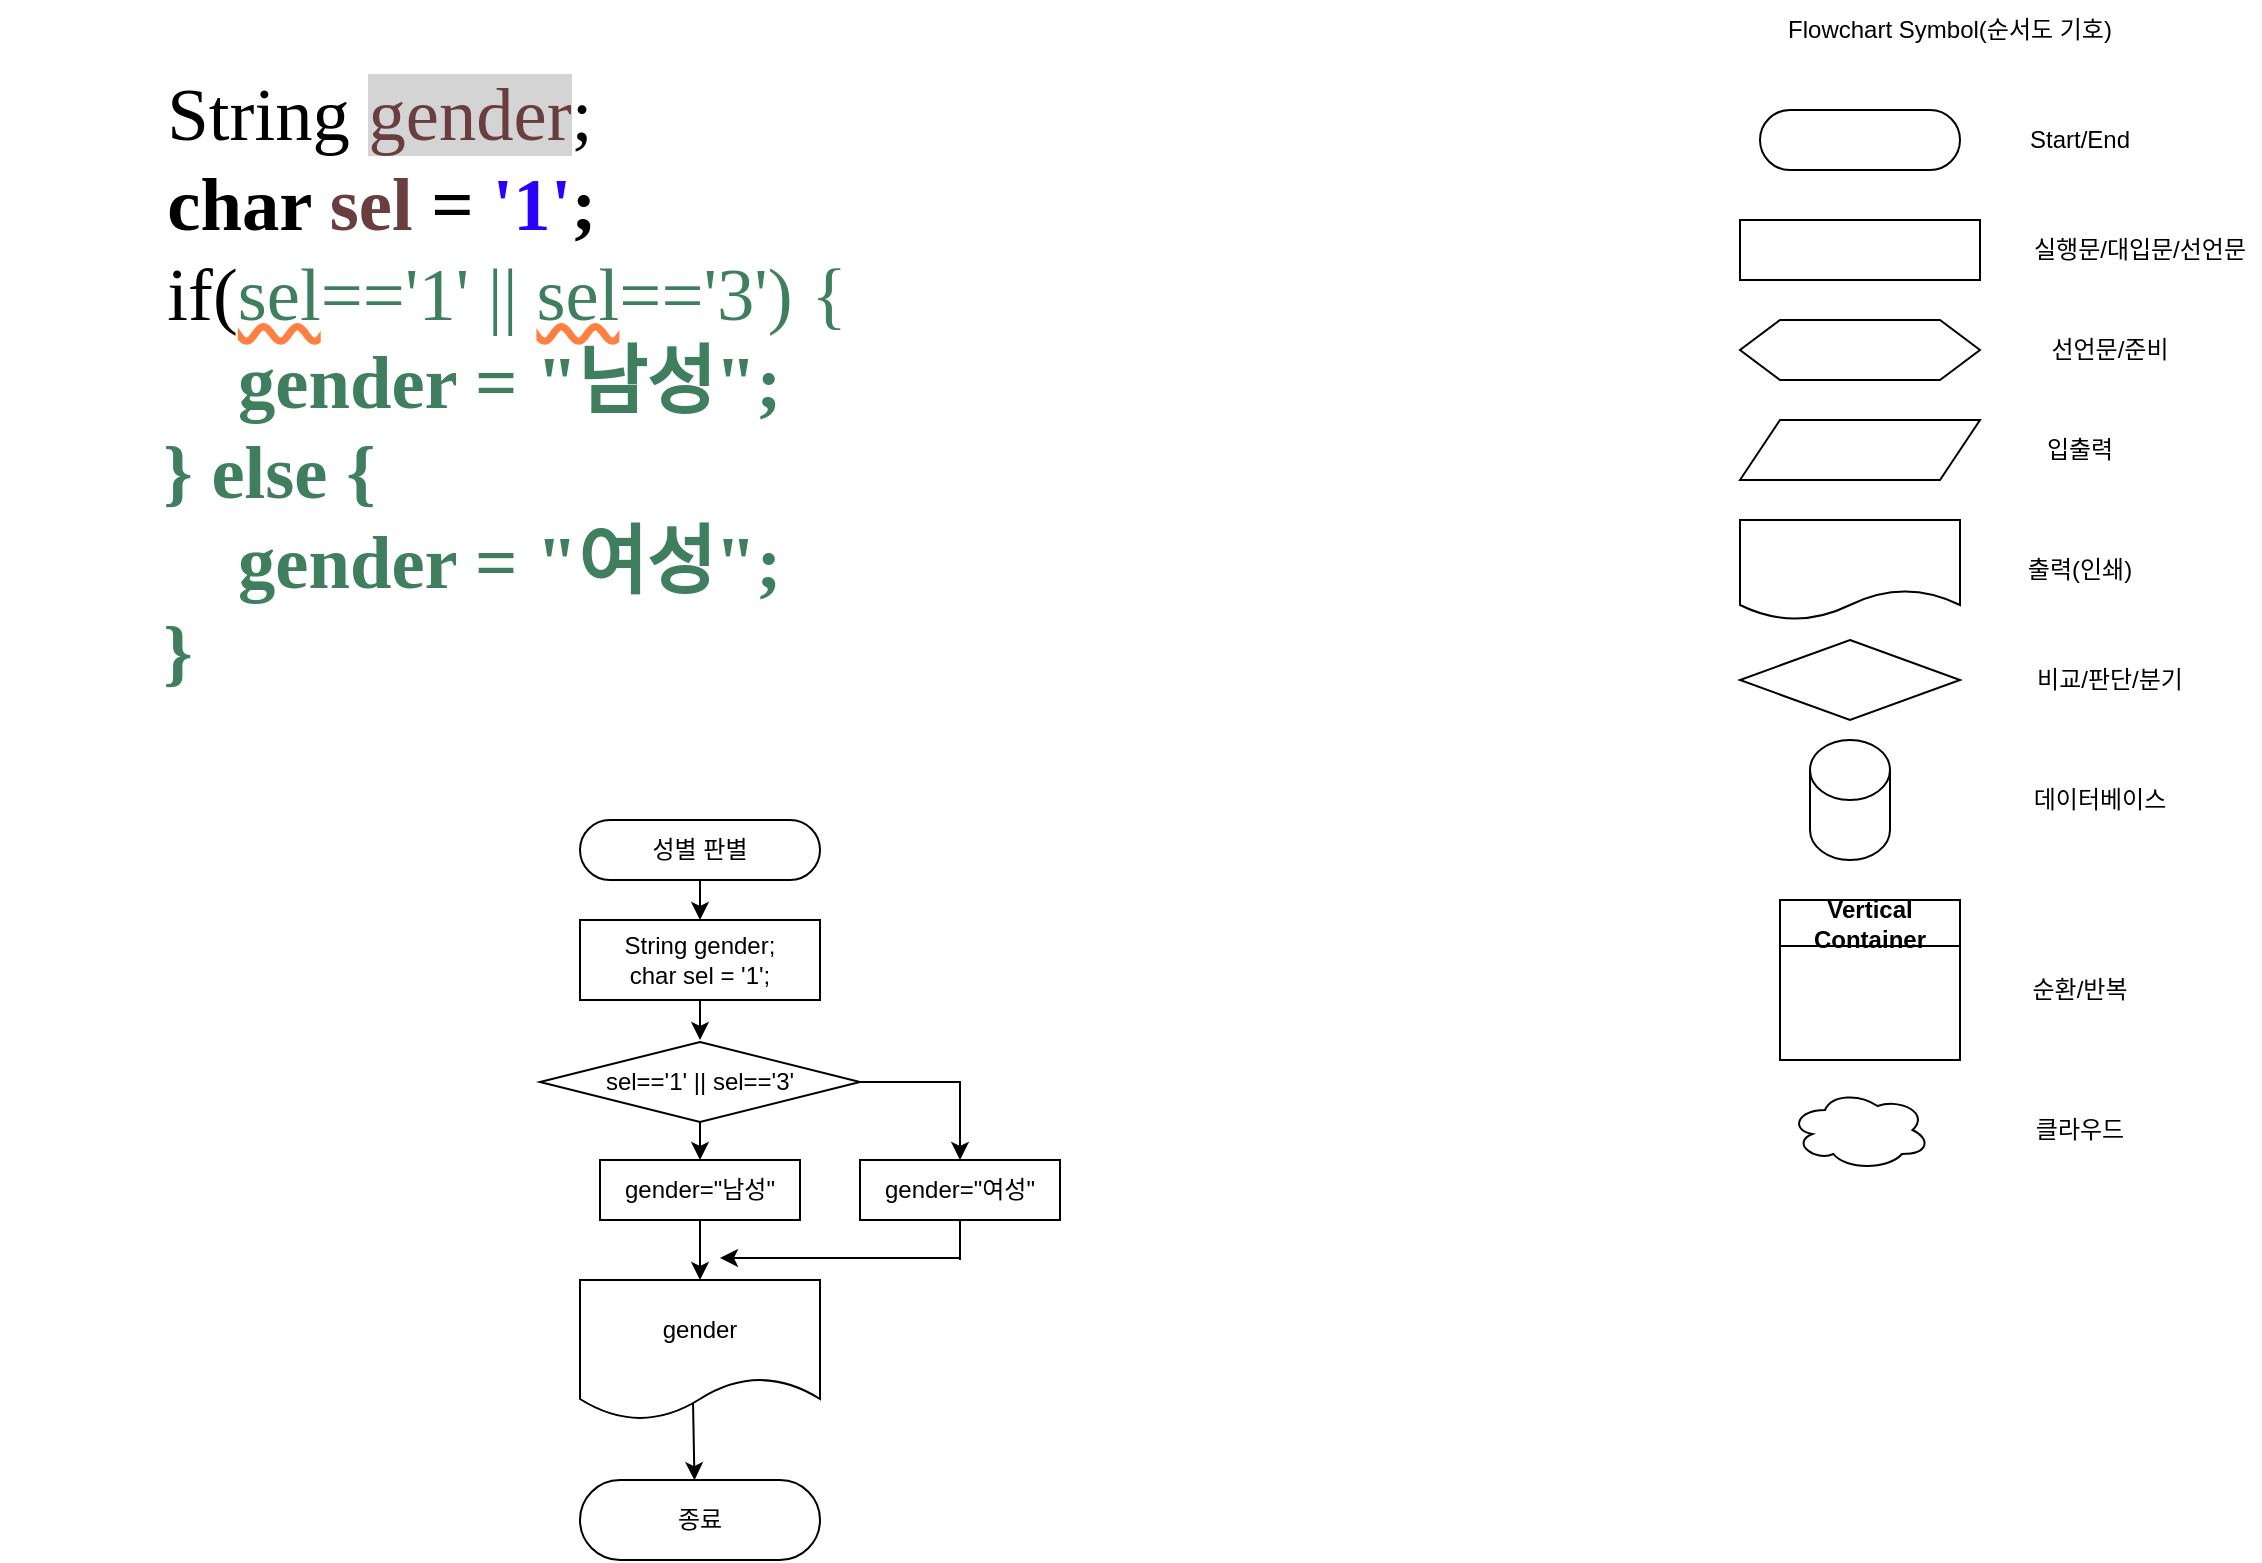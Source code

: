 <mxfile version="23.1.5" type="device">
  <diagram id="C5RBs43oDa-KdzZeNtuy" name="Page-1">
    <mxGraphModel dx="1494" dy="363" grid="1" gridSize="10" guides="1" tooltips="1" connect="1" arrows="1" fold="1" page="1" pageScale="1" pageWidth="827" pageHeight="1169" math="0" shadow="0">
      <root>
        <mxCell id="WIyWlLk6GJQsqaUBKTNV-0" />
        <mxCell id="WIyWlLk6GJQsqaUBKTNV-1" parent="WIyWlLk6GJQsqaUBKTNV-0" />
        <mxCell id="uwnOF_fT8MnG4abHCv9w-0" value="&lt;h1&gt;&lt;div style=&quot;background-color:#ffffff;padding:0px 0px 0px 2px;&quot;&gt;&lt;div style=&quot;font-family: Consolas; font-size: 28pt;&quot;&gt;&lt;div style=&quot;padding: 0px 0px 0px 2px;&quot;&gt;&lt;div style=&quot;font-size: 28pt;&quot;&gt;&lt;p style=&quot;margin:0;&quot;&gt;&amp;nbsp;&amp;nbsp;&amp;nbsp;&amp;nbsp;&lt;span style=&quot;border-color: var(--border-color); font-size: 28pt; font-weight: normal;&quot;&gt;&amp;nbsp;&amp;nbsp;&amp;nbsp;&amp;nbsp;&lt;/span&gt;&lt;span style=&quot;border-color: var(--border-color); font-size: 28pt; font-weight: normal;&quot;&gt;String&amp;nbsp;&lt;/span&gt;&lt;span style=&quot;border-color: var(--border-color); font-size: 28pt; font-weight: normal; color: rgb(106, 62, 62); background-color: rgb(212, 212, 212);&quot;&gt;gender&lt;/span&gt;&lt;span style=&quot;border-color: var(--border-color); font-size: 28pt; font-weight: normal;&quot;&gt;;&lt;/span&gt;&lt;span style=&quot;&quot;&gt;&lt;br&gt;&lt;/span&gt;&lt;/p&gt;&lt;p style=&quot;margin:0;&quot;&gt;&lt;span style=&quot;&quot;&gt;&amp;nbsp;&amp;nbsp;&amp;nbsp;&amp;nbsp;&lt;/span&gt;&lt;span style=&quot;&quot;&gt;&amp;nbsp;&amp;nbsp;&amp;nbsp;&amp;nbsp;&lt;/span&gt;char &lt;span style=&quot;color:#6a3e3e;&quot;&gt;sel&lt;/span&gt; = &lt;span style=&quot;color:#2a00ff;&quot;&gt;&#39;1&#39;&lt;/span&gt;;&lt;/p&gt;&lt;p style=&quot;margin:0;&quot;&gt;&lt;span style=&quot;font-size: 28pt; font-weight: normal;&quot;&gt;&amp;nbsp; &amp;nbsp;&amp;nbsp;&lt;/span&gt;&lt;span style=&quot;font-size: 28pt; font-weight: normal;&quot;&gt;&amp;nbsp;&amp;nbsp;&amp;nbsp;&amp;nbsp;&lt;/span&gt;&lt;span style=&quot;font-size: 28pt; font-weight: normal;&quot;&gt;if(&lt;/span&gt;&lt;span style=&quot;font-size: 28pt; font-weight: normal; color: rgb(63, 127, 95); text-decoration-line: underline; text-decoration-color: rgb(255, 128, 64); text-decoration-style: wavy;&quot;&gt;sel&lt;/span&gt;&lt;span style=&quot;font-size: 28pt; font-weight: normal; color: rgb(63, 127, 95);&quot;&gt;==&#39;1&#39; || &lt;/span&gt;&lt;span style=&quot;font-size: 28pt; font-weight: normal; color: rgb(63, 127, 95); text-decoration-line: underline; text-decoration-color: rgb(255, 128, 64); text-decoration-style: wavy;&quot;&gt;sel&lt;/span&gt;&lt;span style=&quot;font-size: 28pt; font-weight: normal; color: rgb(63, 127, 95);&quot;&gt;==&#39;3&#39;) {&lt;/span&gt;&lt;br&gt;&lt;/p&gt;&lt;/div&gt;&lt;/div&gt;&lt;p style=&quot;margin:0;&quot;&gt;&lt;span style=&quot;color:#3f7f5f;&quot;&gt;&lt;span style=&quot;&quot;&gt;&amp;nbsp;&amp;nbsp;&amp;nbsp;&amp;nbsp;&lt;/span&gt;&lt;span style=&quot;&quot;&gt;&amp;nbsp;&amp;nbsp;&amp;nbsp;&amp;nbsp;&lt;/span&gt;&lt;span style=&quot;&quot;&gt;&amp;nbsp;&amp;nbsp;&amp;nbsp;&amp;nbsp;&lt;/span&gt;gender = &quot;남성&quot;;&lt;/span&gt;&lt;/p&gt;&lt;p style=&quot;margin:0;&quot;&gt;&lt;span style=&quot;color:#3f7f5f;&quot;&gt;&lt;span style=&quot;&quot;&gt;&amp;nbsp;&amp;nbsp;&amp;nbsp;&amp;nbsp;&lt;/span&gt;&lt;span style=&quot;&quot;&gt;&amp;nbsp;&amp;nbsp;&amp;nbsp;&amp;nbsp;&lt;/span&gt;} else {&lt;/span&gt;&lt;/p&gt;&lt;p style=&quot;margin:0;&quot;&gt;&lt;span style=&quot;color:#3f7f5f;&quot;&gt;&lt;span style=&quot;&quot;&gt;&amp;nbsp;&amp;nbsp;&amp;nbsp;&amp;nbsp;&lt;/span&gt;&lt;span style=&quot;&quot;&gt;&amp;nbsp;&amp;nbsp;&amp;nbsp;&amp;nbsp;&lt;/span&gt;&lt;span style=&quot;&quot;&gt;&amp;nbsp;&amp;nbsp;&amp;nbsp;&amp;nbsp;&lt;/span&gt;gender = &quot;여성&quot;;&lt;/span&gt;&lt;/p&gt;&lt;p style=&quot;margin:0;&quot;&gt;&lt;span style=&quot;color:#3f7f5f;&quot;&gt;&lt;span style=&quot;&quot;&gt;&amp;nbsp;&amp;nbsp;&amp;nbsp;&amp;nbsp;&lt;/span&gt;&lt;span style=&quot;&quot;&gt;&amp;nbsp;&amp;nbsp;&amp;nbsp;&amp;nbsp;&lt;/span&gt;}&lt;/span&gt;&lt;/p&gt;&lt;/div&gt;&lt;/div&gt;&lt;/h1&gt;" style="text;html=1;spacing=5;spacingTop=-20;whiteSpace=wrap;overflow=hidden;rounded=0;" vertex="1" parent="WIyWlLk6GJQsqaUBKTNV-1">
          <mxGeometry x="-350" y="50" width="770" height="330" as="geometry" />
        </mxCell>
        <mxCell id="uwnOF_fT8MnG4abHCv9w-1" value="" style="rounded=1;whiteSpace=wrap;html=1;arcSize=50;" vertex="1" parent="WIyWlLk6GJQsqaUBKTNV-1">
          <mxGeometry x="530" y="75" width="100" height="30" as="geometry" />
        </mxCell>
        <mxCell id="uwnOF_fT8MnG4abHCv9w-2" value="Start/End" style="text;html=1;align=center;verticalAlign=middle;whiteSpace=wrap;rounded=0;" vertex="1" parent="WIyWlLk6GJQsqaUBKTNV-1">
          <mxGeometry x="660" y="75" width="60" height="30" as="geometry" />
        </mxCell>
        <mxCell id="uwnOF_fT8MnG4abHCv9w-3" value="" style="rounded=0;whiteSpace=wrap;html=1;" vertex="1" parent="WIyWlLk6GJQsqaUBKTNV-1">
          <mxGeometry x="520" y="130" width="120" height="30" as="geometry" />
        </mxCell>
        <mxCell id="uwnOF_fT8MnG4abHCv9w-4" value="실행문/대입문/선언문" style="text;html=1;align=center;verticalAlign=middle;whiteSpace=wrap;rounded=0;" vertex="1" parent="WIyWlLk6GJQsqaUBKTNV-1">
          <mxGeometry x="660" y="130" width="120" height="30" as="geometry" />
        </mxCell>
        <mxCell id="uwnOF_fT8MnG4abHCv9w-5" value="" style="shape=hexagon;perimeter=hexagonPerimeter2;whiteSpace=wrap;html=1;fixedSize=1;" vertex="1" parent="WIyWlLk6GJQsqaUBKTNV-1">
          <mxGeometry x="520" y="180" width="120" height="30" as="geometry" />
        </mxCell>
        <mxCell id="uwnOF_fT8MnG4abHCv9w-6" value="선언문/준비" style="text;html=1;align=center;verticalAlign=middle;whiteSpace=wrap;rounded=0;" vertex="1" parent="WIyWlLk6GJQsqaUBKTNV-1">
          <mxGeometry x="660" y="180" width="90" height="30" as="geometry" />
        </mxCell>
        <mxCell id="uwnOF_fT8MnG4abHCv9w-7" value="" style="shape=parallelogram;perimeter=parallelogramPerimeter;whiteSpace=wrap;html=1;fixedSize=1;" vertex="1" parent="WIyWlLk6GJQsqaUBKTNV-1">
          <mxGeometry x="520" y="230" width="120" height="30" as="geometry" />
        </mxCell>
        <mxCell id="uwnOF_fT8MnG4abHCv9w-8" value="입출력" style="text;html=1;align=center;verticalAlign=middle;whiteSpace=wrap;rounded=0;" vertex="1" parent="WIyWlLk6GJQsqaUBKTNV-1">
          <mxGeometry x="660" y="230" width="60" height="30" as="geometry" />
        </mxCell>
        <mxCell id="uwnOF_fT8MnG4abHCv9w-9" value="" style="shape=document;whiteSpace=wrap;html=1;boundedLbl=1;" vertex="1" parent="WIyWlLk6GJQsqaUBKTNV-1">
          <mxGeometry x="520" y="280" width="110" height="50" as="geometry" />
        </mxCell>
        <mxCell id="uwnOF_fT8MnG4abHCv9w-10" value="출력(인쇄)" style="text;html=1;align=center;verticalAlign=middle;whiteSpace=wrap;rounded=0;" vertex="1" parent="WIyWlLk6GJQsqaUBKTNV-1">
          <mxGeometry x="660" y="290" width="60" height="30" as="geometry" />
        </mxCell>
        <mxCell id="uwnOF_fT8MnG4abHCv9w-11" value="" style="rhombus;whiteSpace=wrap;html=1;" vertex="1" parent="WIyWlLk6GJQsqaUBKTNV-1">
          <mxGeometry x="520" y="340" width="110" height="40" as="geometry" />
        </mxCell>
        <mxCell id="uwnOF_fT8MnG4abHCv9w-12" value="비교/판단/분기" style="text;html=1;align=center;verticalAlign=middle;whiteSpace=wrap;rounded=0;" vertex="1" parent="WIyWlLk6GJQsqaUBKTNV-1">
          <mxGeometry x="660" y="345" width="90" height="30" as="geometry" />
        </mxCell>
        <mxCell id="uwnOF_fT8MnG4abHCv9w-13" value="Flowchart Symbol(순서도 기호)" style="text;html=1;align=center;verticalAlign=middle;whiteSpace=wrap;rounded=0;" vertex="1" parent="WIyWlLk6GJQsqaUBKTNV-1">
          <mxGeometry x="510" y="20" width="230" height="30" as="geometry" />
        </mxCell>
        <mxCell id="uwnOF_fT8MnG4abHCv9w-15" value="" style="shape=cylinder3;whiteSpace=wrap;html=1;boundedLbl=1;backgroundOutline=1;size=15;" vertex="1" parent="WIyWlLk6GJQsqaUBKTNV-1">
          <mxGeometry x="555" y="390" width="40" height="60" as="geometry" />
        </mxCell>
        <mxCell id="uwnOF_fT8MnG4abHCv9w-16" value="데이터베이스" style="text;html=1;align=center;verticalAlign=middle;whiteSpace=wrap;rounded=0;" vertex="1" parent="WIyWlLk6GJQsqaUBKTNV-1">
          <mxGeometry x="650" y="405" width="100" height="30" as="geometry" />
        </mxCell>
        <mxCell id="uwnOF_fT8MnG4abHCv9w-17" value="Vertical Container" style="swimlane;whiteSpace=wrap;html=1;" vertex="1" parent="WIyWlLk6GJQsqaUBKTNV-1">
          <mxGeometry x="540" y="470" width="90" height="80" as="geometry" />
        </mxCell>
        <mxCell id="uwnOF_fT8MnG4abHCv9w-18" value="순환/반복" style="text;html=1;align=center;verticalAlign=middle;whiteSpace=wrap;rounded=0;" vertex="1" parent="WIyWlLk6GJQsqaUBKTNV-1">
          <mxGeometry x="660" y="500" width="60" height="30" as="geometry" />
        </mxCell>
        <mxCell id="uwnOF_fT8MnG4abHCv9w-19" value="" style="ellipse;shape=cloud;whiteSpace=wrap;html=1;" vertex="1" parent="WIyWlLk6GJQsqaUBKTNV-1">
          <mxGeometry x="545" y="565" width="70" height="40" as="geometry" />
        </mxCell>
        <mxCell id="uwnOF_fT8MnG4abHCv9w-20" value="클라우드" style="text;html=1;align=center;verticalAlign=middle;whiteSpace=wrap;rounded=0;" vertex="1" parent="WIyWlLk6GJQsqaUBKTNV-1">
          <mxGeometry x="650" y="570" width="80" height="30" as="geometry" />
        </mxCell>
        <mxCell id="uwnOF_fT8MnG4abHCv9w-28" style="edgeStyle=orthogonalEdgeStyle;rounded=0;orthogonalLoop=1;jettySize=auto;html=1;exitX=0.5;exitY=1;exitDx=0;exitDy=0;entryX=0.5;entryY=0;entryDx=0;entryDy=0;" edge="1" parent="WIyWlLk6GJQsqaUBKTNV-1" source="uwnOF_fT8MnG4abHCv9w-21" target="uwnOF_fT8MnG4abHCv9w-22">
          <mxGeometry relative="1" as="geometry" />
        </mxCell>
        <mxCell id="uwnOF_fT8MnG4abHCv9w-21" value="성별 판별" style="rounded=1;whiteSpace=wrap;html=1;arcSize=50;" vertex="1" parent="WIyWlLk6GJQsqaUBKTNV-1">
          <mxGeometry x="-60" y="430" width="120" height="30" as="geometry" />
        </mxCell>
        <mxCell id="uwnOF_fT8MnG4abHCv9w-29" style="edgeStyle=orthogonalEdgeStyle;rounded=0;orthogonalLoop=1;jettySize=auto;html=1;exitX=0.5;exitY=1;exitDx=0;exitDy=0;" edge="1" parent="WIyWlLk6GJQsqaUBKTNV-1" source="uwnOF_fT8MnG4abHCv9w-22">
          <mxGeometry relative="1" as="geometry">
            <mxPoint x="0.011" y="540" as="targetPoint" />
          </mxGeometry>
        </mxCell>
        <mxCell id="uwnOF_fT8MnG4abHCv9w-22" value="String gender;&lt;br&gt;char sel = &#39;1&#39;;" style="rounded=0;whiteSpace=wrap;html=1;" vertex="1" parent="WIyWlLk6GJQsqaUBKTNV-1">
          <mxGeometry x="-60" y="480" width="120" height="40" as="geometry" />
        </mxCell>
        <mxCell id="uwnOF_fT8MnG4abHCv9w-30" style="edgeStyle=orthogonalEdgeStyle;rounded=0;orthogonalLoop=1;jettySize=auto;html=1;exitX=0.5;exitY=1;exitDx=0;exitDy=0;entryX=0.5;entryY=0;entryDx=0;entryDy=0;" edge="1" parent="WIyWlLk6GJQsqaUBKTNV-1" source="uwnOF_fT8MnG4abHCv9w-23" target="uwnOF_fT8MnG4abHCv9w-24">
          <mxGeometry relative="1" as="geometry" />
        </mxCell>
        <mxCell id="uwnOF_fT8MnG4abHCv9w-31" style="edgeStyle=orthogonalEdgeStyle;rounded=0;orthogonalLoop=1;jettySize=auto;html=1;exitX=1;exitY=0.5;exitDx=0;exitDy=0;entryX=0.5;entryY=0;entryDx=0;entryDy=0;" edge="1" parent="WIyWlLk6GJQsqaUBKTNV-1" source="uwnOF_fT8MnG4abHCv9w-23" target="uwnOF_fT8MnG4abHCv9w-25">
          <mxGeometry relative="1" as="geometry" />
        </mxCell>
        <mxCell id="uwnOF_fT8MnG4abHCv9w-23" value="sel==&#39;1&#39; || sel==&#39;3&#39;" style="rhombus;whiteSpace=wrap;html=1;" vertex="1" parent="WIyWlLk6GJQsqaUBKTNV-1">
          <mxGeometry x="-80" y="541" width="160" height="40" as="geometry" />
        </mxCell>
        <mxCell id="uwnOF_fT8MnG4abHCv9w-32" style="edgeStyle=orthogonalEdgeStyle;rounded=0;orthogonalLoop=1;jettySize=auto;html=1;exitX=0.5;exitY=1;exitDx=0;exitDy=0;entryX=0.5;entryY=0;entryDx=0;entryDy=0;" edge="1" parent="WIyWlLk6GJQsqaUBKTNV-1" source="uwnOF_fT8MnG4abHCv9w-24" target="uwnOF_fT8MnG4abHCv9w-26">
          <mxGeometry relative="1" as="geometry" />
        </mxCell>
        <mxCell id="uwnOF_fT8MnG4abHCv9w-24" value="gender=&quot;남성&quot;" style="rounded=0;whiteSpace=wrap;html=1;" vertex="1" parent="WIyWlLk6GJQsqaUBKTNV-1">
          <mxGeometry x="-50" y="600" width="100" height="30" as="geometry" />
        </mxCell>
        <mxCell id="uwnOF_fT8MnG4abHCv9w-25" value="gender=&quot;여성&quot;" style="rounded=0;whiteSpace=wrap;html=1;" vertex="1" parent="WIyWlLk6GJQsqaUBKTNV-1">
          <mxGeometry x="80" y="600" width="100" height="30" as="geometry" />
        </mxCell>
        <mxCell id="uwnOF_fT8MnG4abHCv9w-26" value="gender" style="shape=document;whiteSpace=wrap;html=1;boundedLbl=1;" vertex="1" parent="WIyWlLk6GJQsqaUBKTNV-1">
          <mxGeometry x="-60" y="660" width="120" height="70" as="geometry" />
        </mxCell>
        <mxCell id="uwnOF_fT8MnG4abHCv9w-27" value="종료" style="rounded=1;whiteSpace=wrap;html=1;arcSize=50;" vertex="1" parent="WIyWlLk6GJQsqaUBKTNV-1">
          <mxGeometry x="-60" y="760" width="120" height="40" as="geometry" />
        </mxCell>
        <mxCell id="uwnOF_fT8MnG4abHCv9w-34" value="" style="endArrow=classic;html=1;rounded=0;" edge="1" parent="WIyWlLk6GJQsqaUBKTNV-1">
          <mxGeometry width="50" height="50" relative="1" as="geometry">
            <mxPoint x="130" y="649" as="sourcePoint" />
            <mxPoint x="10" y="649" as="targetPoint" />
          </mxGeometry>
        </mxCell>
        <mxCell id="uwnOF_fT8MnG4abHCv9w-35" value="" style="endArrow=none;html=1;rounded=0;entryX=0.5;entryY=1;entryDx=0;entryDy=0;" edge="1" parent="WIyWlLk6GJQsqaUBKTNV-1" target="uwnOF_fT8MnG4abHCv9w-25">
          <mxGeometry width="50" height="50" relative="1" as="geometry">
            <mxPoint x="130" y="650" as="sourcePoint" />
            <mxPoint x="60" y="680" as="targetPoint" />
          </mxGeometry>
        </mxCell>
        <mxCell id="uwnOF_fT8MnG4abHCv9w-36" value="" style="endArrow=classic;html=1;rounded=0;exitX=0.471;exitY=0.881;exitDx=0;exitDy=0;exitPerimeter=0;entryX=0.477;entryY=0.002;entryDx=0;entryDy=0;entryPerimeter=0;" edge="1" parent="WIyWlLk6GJQsqaUBKTNV-1" source="uwnOF_fT8MnG4abHCv9w-26" target="uwnOF_fT8MnG4abHCv9w-27">
          <mxGeometry width="50" height="50" relative="1" as="geometry">
            <mxPoint x="10" y="730" as="sourcePoint" />
            <mxPoint x="60" y="680" as="targetPoint" />
          </mxGeometry>
        </mxCell>
      </root>
    </mxGraphModel>
  </diagram>
</mxfile>

